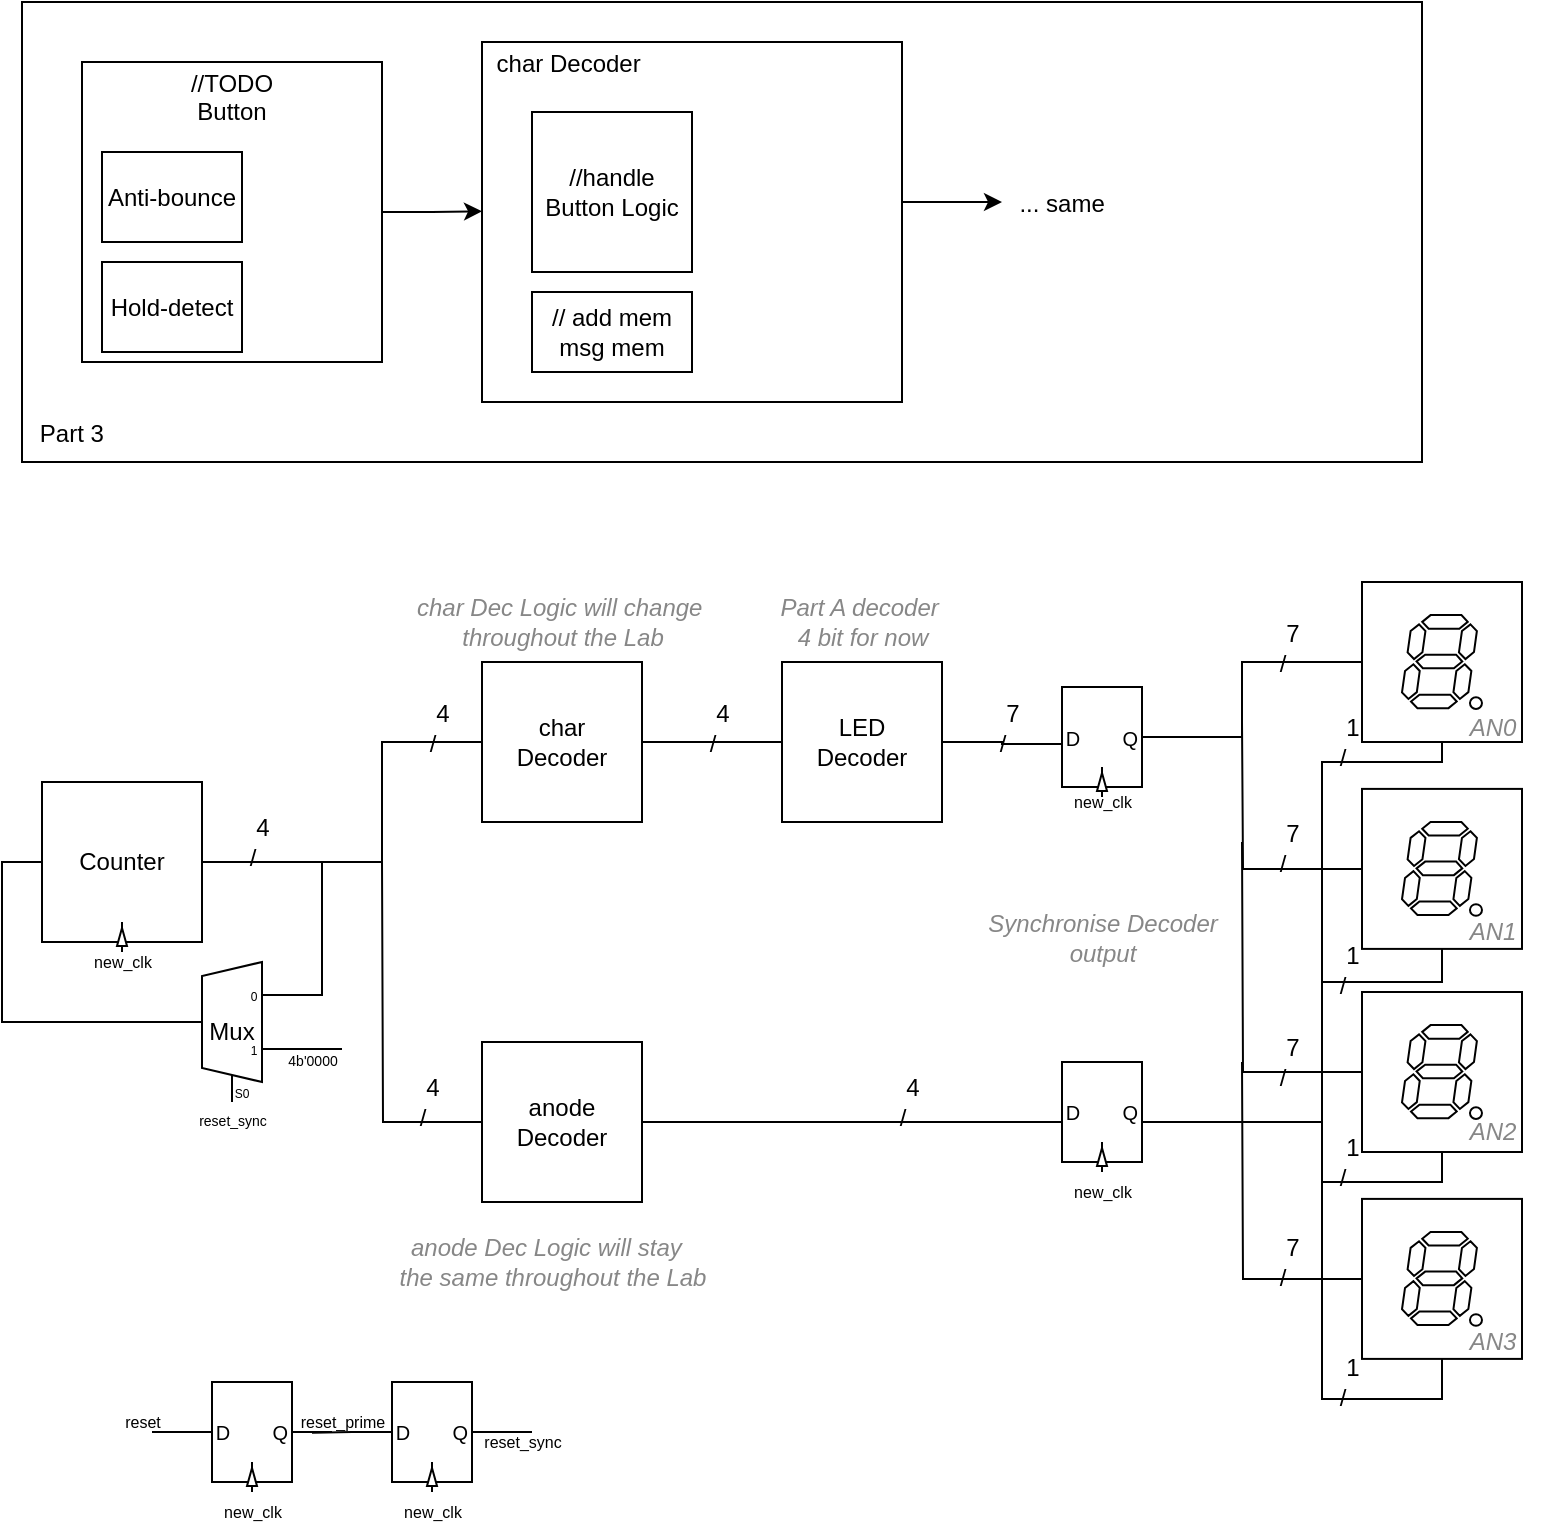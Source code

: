 <mxfile version="24.7.17">
  <diagram name="Σελίδα-1" id="qbzgmHOInSNb4eMY_Fp2">
    <mxGraphModel dx="2440" dy="868" grid="1" gridSize="10" guides="1" tooltips="1" connect="1" arrows="1" fold="1" page="1" pageScale="1" pageWidth="827" pageHeight="1169" math="0" shadow="0">
      <root>
        <mxCell id="0" />
        <mxCell id="1" parent="0" />
        <mxCell id="wYi5QQP4cXFv1H6Gll4Q-149" value="&lt;div&gt;&lt;br&gt;&lt;/div&gt;&lt;div&gt;&lt;br&gt;&lt;/div&gt;&lt;div&gt;&lt;br&gt;&lt;/div&gt;&lt;div&gt;&lt;br&gt;&lt;/div&gt;&lt;div&gt;&lt;br&gt;&lt;/div&gt;&lt;div&gt;&lt;br&gt;&lt;/div&gt;&lt;div&gt;&amp;nbsp; &amp;nbsp; &amp;nbsp; &amp;nbsp; &amp;nbsp; &amp;nbsp; &amp;nbsp; &amp;nbsp; &amp;nbsp; &amp;nbsp; &amp;nbsp; &amp;nbsp; &amp;nbsp; &amp;nbsp; &amp;nbsp; &amp;nbsp; &amp;nbsp; &amp;nbsp; &amp;nbsp; &amp;nbsp; &amp;nbsp; &amp;nbsp; &amp;nbsp; &amp;nbsp; &amp;nbsp; &amp;nbsp; &amp;nbsp; &amp;nbsp; &amp;nbsp; &amp;nbsp; &amp;nbsp; &amp;nbsp; &amp;nbsp; &amp;nbsp; &amp;nbsp; &amp;nbsp; &amp;nbsp; &amp;nbsp; &amp;nbsp; &amp;nbsp; &amp;nbsp; &amp;nbsp; &amp;nbsp; &amp;nbsp; &amp;nbsp; &amp;nbsp; &amp;nbsp; &amp;nbsp; &amp;nbsp; &amp;nbsp; &amp;nbsp; ... same&lt;/div&gt;&lt;div&gt;&lt;br&gt;&lt;/div&gt;&lt;div&gt;&lt;br&gt;&lt;/div&gt;&lt;div&gt;&lt;br&gt;&lt;/div&gt;&lt;div&gt;&lt;br&gt;&lt;/div&gt;&lt;div&gt;&lt;br&gt;&lt;/div&gt;&lt;div&gt;&lt;br&gt;&lt;/div&gt;&lt;div&gt;&lt;br&gt;&lt;/div&gt;&lt;div&gt;Part 3&amp;nbsp; &amp;nbsp; &amp;nbsp; &amp;nbsp; &amp;nbsp; &amp;nbsp; &amp;nbsp; &amp;nbsp; &amp;nbsp; &amp;nbsp; &amp;nbsp; &amp;nbsp; &amp;nbsp; &amp;nbsp; &amp;nbsp; &amp;nbsp; &amp;nbsp; &amp;nbsp; &amp;nbsp; &amp;nbsp; &amp;nbsp; &amp;nbsp; &amp;nbsp; &amp;nbsp; &amp;nbsp; &amp;nbsp; &amp;nbsp; &amp;nbsp; &amp;nbsp; &amp;nbsp; &amp;nbsp; &amp;nbsp; &amp;nbsp; &amp;nbsp; &amp;nbsp; &amp;nbsp; &amp;nbsp; &amp;nbsp; &amp;nbsp; &amp;nbsp; &amp;nbsp; &amp;nbsp; &amp;nbsp; &amp;nbsp; &amp;nbsp; &amp;nbsp; &amp;nbsp; &amp;nbsp; &amp;nbsp; &amp;nbsp; &amp;nbsp; &amp;nbsp; &amp;nbsp; &amp;nbsp; &amp;nbsp; &amp;nbsp; &amp;nbsp; &amp;nbsp; &amp;nbsp; &amp;nbsp; &amp;nbsp; &amp;nbsp; &amp;nbsp; &amp;nbsp; &amp;nbsp; &amp;nbsp; &amp;nbsp; &amp;nbsp; &amp;nbsp; &amp;nbsp; &amp;nbsp; &amp;nbsp; &amp;nbsp; &amp;nbsp; &amp;nbsp; &amp;nbsp; &amp;nbsp; &amp;nbsp; &amp;nbsp; &amp;nbsp; &amp;nbsp; &amp;nbsp; &amp;nbsp; &amp;nbsp; &amp;nbsp; &amp;nbsp; &amp;nbsp; &amp;nbsp; &amp;nbsp; &amp;nbsp; &amp;nbsp; &amp;nbsp; &amp;nbsp; &amp;nbsp; &amp;nbsp; &amp;nbsp; &amp;nbsp; &amp;nbsp;&lt;/div&gt;" style="rounded=0;whiteSpace=wrap;html=1;" vertex="1" parent="1">
          <mxGeometry x="30" y="40" width="700" height="230" as="geometry" />
        </mxCell>
        <mxCell id="wYi5QQP4cXFv1H6Gll4Q-78" style="edgeStyle=orthogonalEdgeStyle;rounded=0;orthogonalLoop=1;jettySize=auto;html=1;exitX=1;exitY=0.5;exitDx=0;exitDy=0;entryX=0;entryY=0.5;entryDx=0;entryDy=0;endArrow=none;endFill=0;" edge="1" parent="1" source="wYi5QQP4cXFv1H6Gll4Q-1" target="wYi5QQP4cXFv1H6Gll4Q-29">
          <mxGeometry relative="1" as="geometry">
            <Array as="points">
              <mxPoint x="210" y="470" />
              <mxPoint x="210" y="410" />
            </Array>
          </mxGeometry>
        </mxCell>
        <mxCell id="wYi5QQP4cXFv1H6Gll4Q-1" value="Counter" style="rounded=0;whiteSpace=wrap;html=1;" vertex="1" parent="1">
          <mxGeometry x="40" y="430" width="80" height="80" as="geometry" />
        </mxCell>
        <mxCell id="wYi5QQP4cXFv1H6Gll4Q-90" style="edgeStyle=orthogonalEdgeStyle;rounded=0;orthogonalLoop=1;jettySize=auto;html=1;exitX=1;exitY=0.579;exitDx=0;exitDy=3;exitPerimeter=0;endArrow=none;endFill=0;" edge="1" parent="1" source="wYi5QQP4cXFv1H6Gll4Q-5">
          <mxGeometry relative="1" as="geometry">
            <mxPoint x="190" y="563.714" as="targetPoint" />
          </mxGeometry>
        </mxCell>
        <mxCell id="wYi5QQP4cXFv1H6Gll4Q-91" style="edgeStyle=orthogonalEdgeStyle;rounded=0;orthogonalLoop=1;jettySize=auto;html=1;exitX=0;exitY=0.429;exitDx=0;exitDy=0;exitPerimeter=0;entryX=0;entryY=0.5;entryDx=0;entryDy=0;endArrow=none;endFill=0;" edge="1" parent="1" source="wYi5QQP4cXFv1H6Gll4Q-5" target="wYi5QQP4cXFv1H6Gll4Q-1">
          <mxGeometry relative="1" as="geometry" />
        </mxCell>
        <mxCell id="wYi5QQP4cXFv1H6Gll4Q-99" style="edgeStyle=orthogonalEdgeStyle;rounded=0;orthogonalLoop=1;jettySize=auto;html=1;exitX=1;exitY=0.193;exitDx=0;exitDy=3;exitPerimeter=0;endArrow=none;endFill=0;" edge="1" parent="1" source="wYi5QQP4cXFv1H6Gll4Q-5">
          <mxGeometry relative="1" as="geometry">
            <mxPoint x="170" y="470" as="targetPoint" />
            <Array as="points">
              <mxPoint x="180" y="537" />
              <mxPoint x="180" y="470" />
            </Array>
          </mxGeometry>
        </mxCell>
        <mxCell id="wYi5QQP4cXFv1H6Gll4Q-5" value="Mux" style="shadow=0;dashed=0;align=center;html=1;strokeWidth=1;shape=mxgraph.electrical.abstract.mux2;operation=demux;whiteSpace=wrap;" vertex="1" parent="1">
          <mxGeometry x="110" y="520" width="50" height="70" as="geometry" />
        </mxCell>
        <mxCell id="wYi5QQP4cXFv1H6Gll4Q-8" value="4b&#39;0000" style="text;html=1;align=center;verticalAlign=middle;resizable=0;points=[];autosize=1;strokeColor=none;fillColor=none;fontSize=7;" vertex="1" parent="1">
          <mxGeometry x="150" y="560" width="50" height="20" as="geometry" />
        </mxCell>
        <mxCell id="wYi5QQP4cXFv1H6Gll4Q-12" value="reset_sync" style="text;html=1;align=center;verticalAlign=middle;resizable=0;points=[];autosize=1;strokeColor=none;fillColor=none;fontSize=7;" vertex="1" parent="1">
          <mxGeometry x="105" y="590" width="60" height="20" as="geometry" />
        </mxCell>
        <mxCell id="wYi5QQP4cXFv1H6Gll4Q-26" value="new_clk" style="text;html=1;align=center;verticalAlign=middle;resizable=0;points=[];autosize=1;strokeColor=none;fillColor=none;fontSize=8;" vertex="1" parent="1">
          <mxGeometry x="55" y="510" width="50" height="20" as="geometry" />
        </mxCell>
        <mxCell id="wYi5QQP4cXFv1H6Gll4Q-79" style="edgeStyle=orthogonalEdgeStyle;rounded=0;orthogonalLoop=1;jettySize=auto;html=1;exitX=1;exitY=0.5;exitDx=0;exitDy=0;entryX=0;entryY=0.5;entryDx=0;entryDy=0;endArrow=none;endFill=0;" edge="1" parent="1" source="wYi5QQP4cXFv1H6Gll4Q-29" target="wYi5QQP4cXFv1H6Gll4Q-31">
          <mxGeometry relative="1" as="geometry" />
        </mxCell>
        <mxCell id="wYi5QQP4cXFv1H6Gll4Q-29" value="char&lt;br&gt;Decoder" style="rounded=0;whiteSpace=wrap;html=1;" vertex="1" parent="1">
          <mxGeometry x="260" y="370" width="80" height="80" as="geometry" />
        </mxCell>
        <mxCell id="wYi5QQP4cXFv1H6Gll4Q-92" style="edgeStyle=orthogonalEdgeStyle;rounded=0;orthogonalLoop=1;jettySize=auto;html=1;exitX=0;exitY=0.5;exitDx=0;exitDy=0;endArrow=none;endFill=0;" edge="1" parent="1" source="wYi5QQP4cXFv1H6Gll4Q-30">
          <mxGeometry relative="1" as="geometry">
            <mxPoint x="210" y="470" as="targetPoint" />
          </mxGeometry>
        </mxCell>
        <mxCell id="wYi5QQP4cXFv1H6Gll4Q-94" style="edgeStyle=orthogonalEdgeStyle;rounded=0;orthogonalLoop=1;jettySize=auto;html=1;exitX=1;exitY=0.5;exitDx=0;exitDy=0;endArrow=none;endFill=0;" edge="1" parent="1" source="wYi5QQP4cXFv1H6Gll4Q-30">
          <mxGeometry relative="1" as="geometry">
            <mxPoint x="680" y="600" as="targetPoint" />
          </mxGeometry>
        </mxCell>
        <mxCell id="wYi5QQP4cXFv1H6Gll4Q-30" value="anode&lt;br&gt;Decoder" style="rounded=0;whiteSpace=wrap;html=1;" vertex="1" parent="1">
          <mxGeometry x="260" y="560" width="80" height="80" as="geometry" />
        </mxCell>
        <mxCell id="wYi5QQP4cXFv1H6Gll4Q-31" value="LED&lt;br&gt;Decoder" style="rounded=0;whiteSpace=wrap;html=1;" vertex="1" parent="1">
          <mxGeometry x="410" y="370" width="80" height="80" as="geometry" />
        </mxCell>
        <mxCell id="wYi5QQP4cXFv1H6Gll4Q-63" value="" style="group" vertex="1" connectable="0" parent="1">
          <mxGeometry x="700" y="330" width="90" height="395" as="geometry" />
        </mxCell>
        <mxCell id="wYi5QQP4cXFv1H6Gll4Q-96" style="edgeStyle=orthogonalEdgeStyle;rounded=0;orthogonalLoop=1;jettySize=auto;html=1;exitX=0.5;exitY=1;exitDx=0;exitDy=0;endArrow=none;endFill=0;" edge="1" parent="wYi5QQP4cXFv1H6Gll4Q-63" source="wYi5QQP4cXFv1H6Gll4Q-42">
          <mxGeometry relative="1" as="geometry">
            <mxPoint x="-20" y="270" as="targetPoint" />
            <Array as="points">
              <mxPoint x="40" y="90" />
              <mxPoint x="-20" y="90" />
            </Array>
          </mxGeometry>
        </mxCell>
        <mxCell id="wYi5QQP4cXFv1H6Gll4Q-42" value="" style="whiteSpace=wrap;html=1;aspect=fixed;" vertex="1" parent="wYi5QQP4cXFv1H6Gll4Q-63">
          <mxGeometry width="80" height="80" as="geometry" />
        </mxCell>
        <mxCell id="wYi5QQP4cXFv1H6Gll4Q-38" value="" style="verticalLabelPosition=bottom;shadow=0;dashed=0;align=center;html=1;verticalAlign=top;shape=mxgraph.electrical.opto_electronics.7_segment_display_with_dp;pointerEvents=1;" vertex="1" parent="wYi5QQP4cXFv1H6Gll4Q-63">
          <mxGeometry x="20" y="16.55" width="40" height="46.9" as="geometry" />
        </mxCell>
        <mxCell id="wYi5QQP4cXFv1H6Gll4Q-86" style="edgeStyle=orthogonalEdgeStyle;rounded=0;orthogonalLoop=1;jettySize=auto;html=1;exitX=0;exitY=0.5;exitDx=0;exitDy=0;endArrow=none;endFill=0;" edge="1" parent="wYi5QQP4cXFv1H6Gll4Q-63" source="wYi5QQP4cXFv1H6Gll4Q-45">
          <mxGeometry relative="1" as="geometry">
            <mxPoint x="-60" y="70" as="targetPoint" />
          </mxGeometry>
        </mxCell>
        <mxCell id="wYi5QQP4cXFv1H6Gll4Q-97" style="edgeStyle=orthogonalEdgeStyle;rounded=0;orthogonalLoop=1;jettySize=auto;html=1;exitX=0.5;exitY=1;exitDx=0;exitDy=0;endArrow=none;endFill=0;" edge="1" parent="wYi5QQP4cXFv1H6Gll4Q-63" source="wYi5QQP4cXFv1H6Gll4Q-45">
          <mxGeometry relative="1" as="geometry">
            <mxPoint x="-20" y="200" as="targetPoint" />
            <Array as="points">
              <mxPoint x="40" y="200" />
            </Array>
          </mxGeometry>
        </mxCell>
        <mxCell id="wYi5QQP4cXFv1H6Gll4Q-45" value="" style="whiteSpace=wrap;html=1;aspect=fixed;" vertex="1" parent="wYi5QQP4cXFv1H6Gll4Q-63">
          <mxGeometry y="103.45" width="80" height="80" as="geometry" />
        </mxCell>
        <mxCell id="wYi5QQP4cXFv1H6Gll4Q-46" value="" style="verticalLabelPosition=bottom;shadow=0;dashed=0;align=center;html=1;verticalAlign=top;shape=mxgraph.electrical.opto_electronics.7_segment_display_with_dp;pointerEvents=1;" vertex="1" parent="wYi5QQP4cXFv1H6Gll4Q-63">
          <mxGeometry x="20" y="120" width="40" height="46.9" as="geometry" />
        </mxCell>
        <mxCell id="wYi5QQP4cXFv1H6Gll4Q-87" style="edgeStyle=orthogonalEdgeStyle;rounded=0;orthogonalLoop=1;jettySize=auto;html=1;exitX=0;exitY=0.5;exitDx=0;exitDy=0;endArrow=none;endFill=0;" edge="1" parent="wYi5QQP4cXFv1H6Gll4Q-63" source="wYi5QQP4cXFv1H6Gll4Q-47">
          <mxGeometry relative="1" as="geometry">
            <mxPoint x="-60" y="130" as="targetPoint" />
          </mxGeometry>
        </mxCell>
        <mxCell id="wYi5QQP4cXFv1H6Gll4Q-95" style="edgeStyle=orthogonalEdgeStyle;rounded=0;orthogonalLoop=1;jettySize=auto;html=1;exitX=0.5;exitY=1;exitDx=0;exitDy=0;endArrow=none;endFill=0;" edge="1" parent="wYi5QQP4cXFv1H6Gll4Q-63" source="wYi5QQP4cXFv1H6Gll4Q-47">
          <mxGeometry relative="1" as="geometry">
            <mxPoint x="-30" y="270" as="targetPoint" />
            <Array as="points">
              <mxPoint x="40" y="300" />
              <mxPoint x="-20" y="300" />
              <mxPoint x="-20" y="270" />
            </Array>
          </mxGeometry>
        </mxCell>
        <mxCell id="wYi5QQP4cXFv1H6Gll4Q-47" value="" style="whiteSpace=wrap;html=1;aspect=fixed;" vertex="1" parent="wYi5QQP4cXFv1H6Gll4Q-63">
          <mxGeometry y="205" width="80" height="80" as="geometry" />
        </mxCell>
        <mxCell id="wYi5QQP4cXFv1H6Gll4Q-48" value="" style="verticalLabelPosition=bottom;shadow=0;dashed=0;align=center;html=1;verticalAlign=top;shape=mxgraph.electrical.opto_electronics.7_segment_display_with_dp;pointerEvents=1;" vertex="1" parent="wYi5QQP4cXFv1H6Gll4Q-63">
          <mxGeometry x="20" y="221.55" width="40" height="46.9" as="geometry" />
        </mxCell>
        <mxCell id="wYi5QQP4cXFv1H6Gll4Q-88" style="edgeStyle=orthogonalEdgeStyle;rounded=0;orthogonalLoop=1;jettySize=auto;html=1;exitX=0;exitY=0.5;exitDx=0;exitDy=0;endArrow=none;endFill=0;" edge="1" parent="wYi5QQP4cXFv1H6Gll4Q-63" source="wYi5QQP4cXFv1H6Gll4Q-49">
          <mxGeometry relative="1" as="geometry">
            <mxPoint x="-60" y="240" as="targetPoint" />
          </mxGeometry>
        </mxCell>
        <mxCell id="wYi5QQP4cXFv1H6Gll4Q-98" style="edgeStyle=orthogonalEdgeStyle;rounded=0;orthogonalLoop=1;jettySize=auto;html=1;exitX=0.5;exitY=1;exitDx=0;exitDy=0;endArrow=none;endFill=0;" edge="1" parent="wYi5QQP4cXFv1H6Gll4Q-63" source="wYi5QQP4cXFv1H6Gll4Q-49">
          <mxGeometry relative="1" as="geometry">
            <mxPoint x="-20" y="300" as="targetPoint" />
          </mxGeometry>
        </mxCell>
        <mxCell id="wYi5QQP4cXFv1H6Gll4Q-49" value="" style="whiteSpace=wrap;html=1;aspect=fixed;" vertex="1" parent="wYi5QQP4cXFv1H6Gll4Q-63">
          <mxGeometry y="308.45" width="80" height="80" as="geometry" />
        </mxCell>
        <mxCell id="wYi5QQP4cXFv1H6Gll4Q-50" value="" style="verticalLabelPosition=bottom;shadow=0;dashed=0;align=center;html=1;verticalAlign=top;shape=mxgraph.electrical.opto_electronics.7_segment_display_with_dp;pointerEvents=1;" vertex="1" parent="wYi5QQP4cXFv1H6Gll4Q-63">
          <mxGeometry x="20" y="325" width="40" height="46.9" as="geometry" />
        </mxCell>
        <mxCell id="wYi5QQP4cXFv1H6Gll4Q-138" value="&lt;font color=&quot;#878787&quot;&gt;&lt;i&gt;AN1&lt;/i&gt;&lt;/font&gt;" style="text;html=1;align=center;verticalAlign=middle;resizable=0;points=[];autosize=1;strokeColor=none;fillColor=none;" vertex="1" parent="wYi5QQP4cXFv1H6Gll4Q-63">
          <mxGeometry x="40" y="160" width="50" height="30" as="geometry" />
        </mxCell>
        <mxCell id="wYi5QQP4cXFv1H6Gll4Q-139" value="&lt;font color=&quot;#878787&quot;&gt;&lt;i&gt;AN2&lt;/i&gt;&lt;/font&gt;" style="text;html=1;align=center;verticalAlign=middle;resizable=0;points=[];autosize=1;strokeColor=none;fillColor=none;" vertex="1" parent="wYi5QQP4cXFv1H6Gll4Q-63">
          <mxGeometry x="40" y="260" width="50" height="30" as="geometry" />
        </mxCell>
        <mxCell id="wYi5QQP4cXFv1H6Gll4Q-140" value="&lt;font color=&quot;#878787&quot;&gt;&lt;i&gt;AN3&lt;/i&gt;&lt;/font&gt;" style="text;html=1;align=center;verticalAlign=middle;resizable=0;points=[];autosize=1;strokeColor=none;fillColor=none;" vertex="1" parent="wYi5QQP4cXFv1H6Gll4Q-63">
          <mxGeometry x="40" y="365" width="50" height="30" as="geometry" />
        </mxCell>
        <mxCell id="wYi5QQP4cXFv1H6Gll4Q-85" style="edgeStyle=orthogonalEdgeStyle;rounded=0;orthogonalLoop=1;jettySize=auto;html=1;exitX=0;exitY=0.5;exitDx=0;exitDy=0;entryX=1;entryY=0.5;entryDx=0;entryDy=0;endArrow=none;endFill=0;" edge="1" parent="1" source="wYi5QQP4cXFv1H6Gll4Q-42" target="wYi5QQP4cXFv1H6Gll4Q-60">
          <mxGeometry relative="1" as="geometry">
            <Array as="points">
              <mxPoint x="640" y="370" />
              <mxPoint x="640" y="407" />
            </Array>
          </mxGeometry>
        </mxCell>
        <mxCell id="wYi5QQP4cXFv1H6Gll4Q-102" value="" style="verticalLabelPosition=bottom;shadow=0;dashed=0;align=center;html=1;verticalAlign=top;shape=mxgraph.electrical.logic_gates.buffer2;direction=north;movable=1;resizable=1;rotatable=1;deletable=1;editable=1;locked=0;connectable=1;" vertex="1" parent="1">
          <mxGeometry x="77.5" y="500" width="5" height="15" as="geometry" />
        </mxCell>
        <mxCell id="wYi5QQP4cXFv1H6Gll4Q-107" value="" style="group" vertex="1" connectable="0" parent="1">
          <mxGeometry x="550" y="382.5" width="40" height="55" as="geometry" />
        </mxCell>
        <mxCell id="wYi5QQP4cXFv1H6Gll4Q-60" value="&lt;font style=&quot;font-size: 10px;&quot;&gt;D&lt;/font&gt;&lt;font style=&quot;&quot;&gt;&lt;span style=&quot;font-size: 11px;&quot;&gt;&amp;nbsp; &amp;nbsp; &amp;nbsp; &lt;/span&gt;&lt;font style=&quot;font-size: 10px;&quot;&gt;&amp;nbsp;Q&lt;/font&gt;&lt;/font&gt;" style="rounded=0;whiteSpace=wrap;html=1;movable=1;resizable=1;rotatable=1;deletable=1;editable=1;locked=0;connectable=1;" vertex="1" parent="wYi5QQP4cXFv1H6Gll4Q-107">
          <mxGeometry width="40" height="50" as="geometry" />
        </mxCell>
        <mxCell id="wYi5QQP4cXFv1H6Gll4Q-61" value="" style="verticalLabelPosition=bottom;shadow=0;dashed=0;align=center;html=1;verticalAlign=top;shape=mxgraph.electrical.logic_gates.buffer2;direction=north;movable=1;resizable=1;rotatable=1;deletable=1;editable=1;locked=0;connectable=1;" vertex="1" parent="wYi5QQP4cXFv1H6Gll4Q-107">
          <mxGeometry x="17.5" y="40" width="5" height="15" as="geometry" />
        </mxCell>
        <mxCell id="wYi5QQP4cXFv1H6Gll4Q-111" style="edgeStyle=orthogonalEdgeStyle;rounded=0;orthogonalLoop=1;jettySize=auto;html=1;exitX=1;exitY=0.5;exitDx=0;exitDy=0;entryX=0.009;entryY=0.569;entryDx=0;entryDy=0;entryPerimeter=0;endArrow=none;endFill=0;" edge="1" parent="1" source="wYi5QQP4cXFv1H6Gll4Q-31" target="wYi5QQP4cXFv1H6Gll4Q-60">
          <mxGeometry relative="1" as="geometry" />
        </mxCell>
        <mxCell id="wYi5QQP4cXFv1H6Gll4Q-112" value="new_clk" style="text;html=1;align=center;verticalAlign=middle;resizable=0;points=[];autosize=1;strokeColor=none;fillColor=none;fontSize=8;" vertex="1" parent="1">
          <mxGeometry x="545" y="430" width="50" height="20" as="geometry" />
        </mxCell>
        <mxCell id="wYi5QQP4cXFv1H6Gll4Q-113" value="&lt;i&gt;&lt;font color=&quot;#878787&quot;&gt;char Dec Logic will change&amp;nbsp;&lt;/font&gt;&lt;/i&gt;&lt;div&gt;&lt;i&gt;&lt;font color=&quot;#878787&quot;&gt;throughout the Lab&lt;/font&gt;&lt;/i&gt;&lt;/div&gt;" style="text;html=1;align=center;verticalAlign=middle;resizable=0;points=[];autosize=1;strokeColor=none;fillColor=none;" vertex="1" parent="1">
          <mxGeometry x="215" y="330" width="170" height="40" as="geometry" />
        </mxCell>
        <mxCell id="wYi5QQP4cXFv1H6Gll4Q-114" value="&lt;font color=&quot;#878787&quot;&gt;&lt;i&gt;Part A decoder&amp;nbsp;&lt;/i&gt;&lt;/font&gt;&lt;div&gt;&lt;font color=&quot;#878787&quot;&gt;&lt;i&gt;4 bit for now&lt;/i&gt;&lt;/font&gt;&lt;/div&gt;" style="text;html=1;align=center;verticalAlign=middle;resizable=0;points=[];autosize=1;strokeColor=none;fillColor=none;" vertex="1" parent="1">
          <mxGeometry x="395" y="330" width="110" height="40" as="geometry" />
        </mxCell>
        <mxCell id="wYi5QQP4cXFv1H6Gll4Q-115" value="&lt;div&gt;&amp;nbsp; &amp;nbsp;4&lt;/div&gt;/" style="text;html=1;align=center;verticalAlign=middle;resizable=0;points=[];autosize=1;strokeColor=none;fillColor=none;" vertex="1" parent="1">
          <mxGeometry x="215" y="382.5" width="40" height="40" as="geometry" />
        </mxCell>
        <mxCell id="wYi5QQP4cXFv1H6Gll4Q-121" value="&lt;div&gt;&amp;nbsp; &amp;nbsp;4&lt;/div&gt;/" style="text;html=1;align=center;verticalAlign=middle;resizable=0;points=[];autosize=1;strokeColor=none;fillColor=none;" vertex="1" parent="1">
          <mxGeometry x="355" y="382.5" width="40" height="40" as="geometry" />
        </mxCell>
        <mxCell id="wYi5QQP4cXFv1H6Gll4Q-122" value="&lt;div&gt;&amp;nbsp; &amp;nbsp;7&lt;/div&gt;/" style="text;html=1;align=center;verticalAlign=middle;resizable=0;points=[];autosize=1;strokeColor=none;fillColor=none;" vertex="1" parent="1">
          <mxGeometry x="500" y="382.5" width="40" height="40" as="geometry" />
        </mxCell>
        <mxCell id="wYi5QQP4cXFv1H6Gll4Q-123" value="&lt;div&gt;&amp;nbsp; &amp;nbsp;4&lt;/div&gt;/" style="text;html=1;align=center;verticalAlign=middle;resizable=0;points=[];autosize=1;strokeColor=none;fillColor=none;" vertex="1" parent="1">
          <mxGeometry x="450" y="570" width="40" height="40" as="geometry" />
        </mxCell>
        <mxCell id="wYi5QQP4cXFv1H6Gll4Q-126" value="&lt;div&gt;&amp;nbsp; &amp;nbsp;4&lt;/div&gt;/" style="text;html=1;align=center;verticalAlign=middle;resizable=0;points=[];autosize=1;strokeColor=none;fillColor=none;" vertex="1" parent="1">
          <mxGeometry x="210" y="570" width="40" height="40" as="geometry" />
        </mxCell>
        <mxCell id="wYi5QQP4cXFv1H6Gll4Q-127" value="&lt;div&gt;&amp;nbsp; &amp;nbsp;4&lt;/div&gt;/" style="text;html=1;align=center;verticalAlign=middle;resizable=0;points=[];autosize=1;strokeColor=none;fillColor=none;" vertex="1" parent="1">
          <mxGeometry x="125" y="440" width="40" height="40" as="geometry" />
        </mxCell>
        <mxCell id="wYi5QQP4cXFv1H6Gll4Q-128" value="&lt;div&gt;&amp;nbsp; &amp;nbsp;7&lt;/div&gt;/" style="text;html=1;align=center;verticalAlign=middle;resizable=0;points=[];autosize=1;strokeColor=none;fillColor=none;" vertex="1" parent="1">
          <mxGeometry x="640" y="442.5" width="40" height="40" as="geometry" />
        </mxCell>
        <mxCell id="wYi5QQP4cXFv1H6Gll4Q-129" value="&lt;div&gt;&amp;nbsp; &amp;nbsp;7&lt;/div&gt;/" style="text;html=1;align=center;verticalAlign=middle;resizable=0;points=[];autosize=1;strokeColor=none;fillColor=none;" vertex="1" parent="1">
          <mxGeometry x="640" y="342.5" width="40" height="40" as="geometry" />
        </mxCell>
        <mxCell id="wYi5QQP4cXFv1H6Gll4Q-131" value="&lt;div&gt;&amp;nbsp; &amp;nbsp;7&lt;/div&gt;/" style="text;html=1;align=center;verticalAlign=middle;resizable=0;points=[];autosize=1;strokeColor=none;fillColor=none;" vertex="1" parent="1">
          <mxGeometry x="640" y="550" width="40" height="40" as="geometry" />
        </mxCell>
        <mxCell id="wYi5QQP4cXFv1H6Gll4Q-132" value="&lt;div&gt;&amp;nbsp; &amp;nbsp;7&lt;/div&gt;/" style="text;html=1;align=center;verticalAlign=middle;resizable=0;points=[];autosize=1;strokeColor=none;fillColor=none;" vertex="1" parent="1">
          <mxGeometry x="640" y="650" width="40" height="40" as="geometry" />
        </mxCell>
        <mxCell id="wYi5QQP4cXFv1H6Gll4Q-133" value="&lt;div&gt;&amp;nbsp; &amp;nbsp;1&lt;/div&gt;/" style="text;html=1;align=center;verticalAlign=middle;resizable=0;points=[];autosize=1;strokeColor=none;fillColor=none;" vertex="1" parent="1">
          <mxGeometry x="670" y="390" width="40" height="40" as="geometry" />
        </mxCell>
        <mxCell id="wYi5QQP4cXFv1H6Gll4Q-134" value="&lt;div&gt;&amp;nbsp; &amp;nbsp;1&lt;/div&gt;/" style="text;html=1;align=center;verticalAlign=middle;resizable=0;points=[];autosize=1;strokeColor=none;fillColor=none;" vertex="1" parent="1">
          <mxGeometry x="670" y="504.23" width="40" height="40" as="geometry" />
        </mxCell>
        <mxCell id="wYi5QQP4cXFv1H6Gll4Q-135" value="&lt;div&gt;&amp;nbsp; &amp;nbsp;1&lt;/div&gt;/" style="text;html=1;align=center;verticalAlign=middle;resizable=0;points=[];autosize=1;strokeColor=none;fillColor=none;" vertex="1" parent="1">
          <mxGeometry x="670" y="600" width="40" height="40" as="geometry" />
        </mxCell>
        <mxCell id="wYi5QQP4cXFv1H6Gll4Q-136" value="&lt;div&gt;&amp;nbsp; &amp;nbsp;1&lt;/div&gt;/" style="text;html=1;align=center;verticalAlign=middle;resizable=0;points=[];autosize=1;strokeColor=none;fillColor=none;" vertex="1" parent="1">
          <mxGeometry x="670" y="710" width="40" height="40" as="geometry" />
        </mxCell>
        <mxCell id="wYi5QQP4cXFv1H6Gll4Q-137" value="&lt;font color=&quot;#878787&quot;&gt;&lt;i&gt;AN0&lt;/i&gt;&lt;/font&gt;" style="text;html=1;align=center;verticalAlign=middle;resizable=0;points=[];autosize=1;strokeColor=none;fillColor=none;" vertex="1" parent="1">
          <mxGeometry x="740" y="387.5" width="50" height="30" as="geometry" />
        </mxCell>
        <mxCell id="wYi5QQP4cXFv1H6Gll4Q-141" value="&lt;i&gt;&lt;font color=&quot;#878787&quot;&gt;anode Dec Logic will stay&amp;nbsp;&amp;nbsp;&lt;/font&gt;&lt;/i&gt;&lt;div&gt;&lt;i&gt;&lt;font color=&quot;#878787&quot;&gt;the same throughout the Lab&lt;/font&gt;&lt;/i&gt;&lt;/div&gt;" style="text;html=1;align=center;verticalAlign=middle;resizable=0;points=[];autosize=1;strokeColor=none;fillColor=none;" vertex="1" parent="1">
          <mxGeometry x="205" y="650" width="180" height="40" as="geometry" />
        </mxCell>
        <mxCell id="wYi5QQP4cXFv1H6Gll4Q-142" value="&lt;font color=&quot;#878787&quot;&gt;&lt;i&gt;Synchronise Decoder&lt;br&gt;output&lt;/i&gt;&lt;/font&gt;" style="text;html=1;align=center;verticalAlign=middle;resizable=0;points=[];autosize=1;strokeColor=none;fillColor=none;" vertex="1" parent="1">
          <mxGeometry x="500" y="487.5" width="140" height="40" as="geometry" />
        </mxCell>
        <mxCell id="wYi5QQP4cXFv1H6Gll4Q-143" value="" style="group" vertex="1" connectable="0" parent="1">
          <mxGeometry x="550" y="570" width="40" height="55" as="geometry" />
        </mxCell>
        <mxCell id="wYi5QQP4cXFv1H6Gll4Q-144" value="&lt;font style=&quot;font-size: 10px;&quot;&gt;D&lt;/font&gt;&lt;font style=&quot;&quot;&gt;&lt;span style=&quot;font-size: 11px;&quot;&gt;&amp;nbsp; &amp;nbsp; &amp;nbsp; &lt;/span&gt;&lt;font style=&quot;font-size: 10px;&quot;&gt;&amp;nbsp;Q&lt;/font&gt;&lt;/font&gt;" style="rounded=0;whiteSpace=wrap;html=1;movable=1;resizable=1;rotatable=1;deletable=1;editable=1;locked=0;connectable=1;" vertex="1" parent="wYi5QQP4cXFv1H6Gll4Q-143">
          <mxGeometry width="40" height="50" as="geometry" />
        </mxCell>
        <mxCell id="wYi5QQP4cXFv1H6Gll4Q-145" value="" style="verticalLabelPosition=bottom;shadow=0;dashed=0;align=center;html=1;verticalAlign=top;shape=mxgraph.electrical.logic_gates.buffer2;direction=north;movable=1;resizable=1;rotatable=1;deletable=1;editable=1;locked=0;connectable=1;" vertex="1" parent="wYi5QQP4cXFv1H6Gll4Q-143">
          <mxGeometry x="17.5" y="40" width="5" height="15" as="geometry" />
        </mxCell>
        <mxCell id="wYi5QQP4cXFv1H6Gll4Q-146" value="new_clk" style="text;html=1;align=center;verticalAlign=middle;resizable=0;points=[];autosize=1;strokeColor=none;fillColor=none;fontSize=8;" vertex="1" parent="1">
          <mxGeometry x="545" y="625" width="50" height="20" as="geometry" />
        </mxCell>
        <mxCell id="wYi5QQP4cXFv1H6Gll4Q-147" value="//TODO&lt;br&gt;Button&lt;div&gt;&lt;br&gt;&lt;/div&gt;&lt;div&gt;&lt;br&gt;&lt;/div&gt;&lt;div&gt;&lt;br&gt;&lt;/div&gt;&lt;div&gt;&lt;br&gt;&lt;/div&gt;&lt;div&gt;&lt;br&gt;&lt;/div&gt;&lt;div&gt;&lt;br&gt;&lt;/div&gt;&lt;div&gt;&lt;br&gt;&lt;/div&gt;&lt;div&gt;&lt;br&gt;&lt;/div&gt;" style="whiteSpace=wrap;html=1;aspect=fixed;" vertex="1" parent="1">
          <mxGeometry x="60" y="70" width="150" height="150" as="geometry" />
        </mxCell>
        <mxCell id="wYi5QQP4cXFv1H6Gll4Q-153" value="" style="group" vertex="1" connectable="0" parent="1">
          <mxGeometry x="260" y="60" width="210" height="180" as="geometry" />
        </mxCell>
        <mxCell id="wYi5QQP4cXFv1H6Gll4Q-150" value="char Decoder&amp;nbsp; &amp;nbsp; &amp;nbsp; &amp;nbsp; &amp;nbsp; &amp;nbsp; &amp;nbsp; &amp;nbsp; &amp;nbsp; &amp;nbsp; &amp;nbsp; &amp;nbsp; &amp;nbsp; &amp;nbsp; &amp;nbsp; &amp;nbsp; &amp;nbsp; &amp;nbsp; &amp;nbsp;&lt;div&gt;&lt;br&gt;&lt;/div&gt;&lt;div&gt;&lt;div&gt;&lt;br&gt;&lt;/div&gt;&lt;div&gt;&lt;br&gt;&lt;/div&gt;&lt;div&gt;&lt;br&gt;&lt;/div&gt;&lt;div&gt;&lt;br&gt;&lt;/div&gt;&lt;div&gt;&lt;br&gt;&lt;/div&gt;&lt;div&gt;&lt;br&gt;&lt;/div&gt;&lt;div&gt;&lt;br&gt;&lt;/div&gt;&lt;div&gt;&lt;br&gt;&lt;/div&gt;&lt;div&gt;&lt;br&gt;&lt;/div&gt;&lt;div&gt;&lt;br&gt;&lt;/div&gt;&lt;/div&gt;" style="rounded=0;whiteSpace=wrap;html=1;" vertex="1" parent="wYi5QQP4cXFv1H6Gll4Q-153">
          <mxGeometry width="210" height="180" as="geometry" />
        </mxCell>
        <mxCell id="wYi5QQP4cXFv1H6Gll4Q-151" value="// add mem&lt;br&gt;msg mem" style="rounded=0;whiteSpace=wrap;html=1;" vertex="1" parent="wYi5QQP4cXFv1H6Gll4Q-153">
          <mxGeometry x="25" y="125" width="80" height="40" as="geometry" />
        </mxCell>
        <mxCell id="wYi5QQP4cXFv1H6Gll4Q-152" value="//handle&lt;br&gt;Button Logic" style="whiteSpace=wrap;html=1;aspect=fixed;" vertex="1" parent="wYi5QQP4cXFv1H6Gll4Q-153">
          <mxGeometry x="25" y="35" width="80" height="80" as="geometry" />
        </mxCell>
        <mxCell id="wYi5QQP4cXFv1H6Gll4Q-154" value="Anti-bounce" style="rounded=0;whiteSpace=wrap;html=1;" vertex="1" parent="1">
          <mxGeometry x="70" y="115" width="70" height="45" as="geometry" />
        </mxCell>
        <mxCell id="wYi5QQP4cXFv1H6Gll4Q-155" value="Hold-detect" style="rounded=0;whiteSpace=wrap;html=1;" vertex="1" parent="1">
          <mxGeometry x="70" y="170" width="70" height="45" as="geometry" />
        </mxCell>
        <mxCell id="wYi5QQP4cXFv1H6Gll4Q-156" style="edgeStyle=orthogonalEdgeStyle;rounded=0;orthogonalLoop=1;jettySize=auto;html=1;exitX=1;exitY=0.5;exitDx=0;exitDy=0;entryX=0;entryY=0.47;entryDx=0;entryDy=0;entryPerimeter=0;" edge="1" parent="1" source="wYi5QQP4cXFv1H6Gll4Q-147" target="wYi5QQP4cXFv1H6Gll4Q-150">
          <mxGeometry relative="1" as="geometry" />
        </mxCell>
        <mxCell id="wYi5QQP4cXFv1H6Gll4Q-158" style="edgeStyle=orthogonalEdgeStyle;rounded=0;orthogonalLoop=1;jettySize=auto;html=1;exitX=1;exitY=0.5;exitDx=0;exitDy=0;entryX=0;entryY=0.47;entryDx=0;entryDy=0;entryPerimeter=0;" edge="1" parent="1">
          <mxGeometry relative="1" as="geometry">
            <mxPoint x="470" y="140" as="sourcePoint" />
            <mxPoint x="520" y="140" as="targetPoint" />
          </mxGeometry>
        </mxCell>
        <mxCell id="wYi5QQP4cXFv1H6Gll4Q-159" value="" style="group" vertex="1" connectable="0" parent="1">
          <mxGeometry x="125" y="730" width="40" height="55" as="geometry" />
        </mxCell>
        <mxCell id="wYi5QQP4cXFv1H6Gll4Q-162" style="edgeStyle=orthogonalEdgeStyle;rounded=0;orthogonalLoop=1;jettySize=auto;html=1;exitX=0;exitY=0.5;exitDx=0;exitDy=0;endArrow=none;endFill=0;" edge="1" parent="wYi5QQP4cXFv1H6Gll4Q-159" source="wYi5QQP4cXFv1H6Gll4Q-160">
          <mxGeometry relative="1" as="geometry">
            <mxPoint x="-30" y="25.333" as="targetPoint" />
          </mxGeometry>
        </mxCell>
        <mxCell id="wYi5QQP4cXFv1H6Gll4Q-163" style="edgeStyle=orthogonalEdgeStyle;rounded=0;orthogonalLoop=1;jettySize=auto;html=1;exitX=1;exitY=0.5;exitDx=0;exitDy=0;endArrow=none;endFill=0;" edge="1" parent="wYi5QQP4cXFv1H6Gll4Q-159" source="wYi5QQP4cXFv1H6Gll4Q-160">
          <mxGeometry relative="1" as="geometry">
            <mxPoint x="60" y="25.333" as="targetPoint" />
          </mxGeometry>
        </mxCell>
        <mxCell id="wYi5QQP4cXFv1H6Gll4Q-160" value="&lt;font style=&quot;font-size: 10px;&quot;&gt;D&lt;/font&gt;&lt;font style=&quot;&quot;&gt;&lt;span style=&quot;font-size: 11px;&quot;&gt;&amp;nbsp; &amp;nbsp; &amp;nbsp; &lt;/span&gt;&lt;font style=&quot;font-size: 10px;&quot;&gt;&amp;nbsp;Q&lt;/font&gt;&lt;/font&gt;" style="rounded=0;whiteSpace=wrap;html=1;movable=1;resizable=1;rotatable=1;deletable=1;editable=1;locked=0;connectable=1;" vertex="1" parent="wYi5QQP4cXFv1H6Gll4Q-159">
          <mxGeometry width="40" height="50" as="geometry" />
        </mxCell>
        <mxCell id="wYi5QQP4cXFv1H6Gll4Q-161" value="" style="verticalLabelPosition=bottom;shadow=0;dashed=0;align=center;html=1;verticalAlign=top;shape=mxgraph.electrical.logic_gates.buffer2;direction=north;movable=1;resizable=1;rotatable=1;deletable=1;editable=1;locked=0;connectable=1;" vertex="1" parent="wYi5QQP4cXFv1H6Gll4Q-159">
          <mxGeometry x="17.5" y="40" width="5" height="15" as="geometry" />
        </mxCell>
        <mxCell id="wYi5QQP4cXFv1H6Gll4Q-164" value="" style="group" vertex="1" connectable="0" parent="1">
          <mxGeometry x="205" y="730" width="40" height="55" as="geometry" />
        </mxCell>
        <mxCell id="wYi5QQP4cXFv1H6Gll4Q-165" style="edgeStyle=orthogonalEdgeStyle;rounded=0;orthogonalLoop=1;jettySize=auto;html=1;exitX=0;exitY=0.5;exitDx=0;exitDy=0;endArrow=none;endFill=0;" edge="1" parent="wYi5QQP4cXFv1H6Gll4Q-164" source="wYi5QQP4cXFv1H6Gll4Q-167">
          <mxGeometry relative="1" as="geometry">
            <mxPoint x="-30" y="25.333" as="targetPoint" />
          </mxGeometry>
        </mxCell>
        <mxCell id="wYi5QQP4cXFv1H6Gll4Q-166" style="edgeStyle=orthogonalEdgeStyle;rounded=0;orthogonalLoop=1;jettySize=auto;html=1;exitX=1;exitY=0.5;exitDx=0;exitDy=0;endArrow=none;endFill=0;" edge="1" parent="wYi5QQP4cXFv1H6Gll4Q-164" source="wYi5QQP4cXFv1H6Gll4Q-167">
          <mxGeometry relative="1" as="geometry">
            <mxPoint x="80" y="25" as="targetPoint" />
          </mxGeometry>
        </mxCell>
        <mxCell id="wYi5QQP4cXFv1H6Gll4Q-177" value="" style="group" vertex="1" connectable="0" parent="wYi5QQP4cXFv1H6Gll4Q-164">
          <mxGeometry width="40" height="55" as="geometry" />
        </mxCell>
        <mxCell id="wYi5QQP4cXFv1H6Gll4Q-167" value="&lt;font style=&quot;font-size: 10px;&quot;&gt;D&lt;/font&gt;&lt;font style=&quot;&quot;&gt;&lt;span style=&quot;font-size: 11px;&quot;&gt;&amp;nbsp; &amp;nbsp; &amp;nbsp; &lt;/span&gt;&lt;font style=&quot;font-size: 10px;&quot;&gt;&amp;nbsp;Q&lt;/font&gt;&lt;/font&gt;" style="rounded=0;whiteSpace=wrap;html=1;movable=1;resizable=1;rotatable=1;deletable=1;editable=1;locked=0;connectable=1;" vertex="1" parent="wYi5QQP4cXFv1H6Gll4Q-177">
          <mxGeometry x="10" width="40" height="50" as="geometry" />
        </mxCell>
        <mxCell id="wYi5QQP4cXFv1H6Gll4Q-168" value="" style="verticalLabelPosition=bottom;shadow=0;dashed=0;align=center;html=1;verticalAlign=top;shape=mxgraph.electrical.logic_gates.buffer2;direction=north;movable=1;resizable=1;rotatable=1;deletable=1;editable=1;locked=0;connectable=1;" vertex="1" parent="wYi5QQP4cXFv1H6Gll4Q-177">
          <mxGeometry x="27.5" y="40" width="5" height="15" as="geometry" />
        </mxCell>
        <mxCell id="wYi5QQP4cXFv1H6Gll4Q-169" value="new_clk" style="text;html=1;align=center;verticalAlign=middle;resizable=0;points=[];autosize=1;strokeColor=none;fillColor=none;fontSize=8;" vertex="1" parent="1">
          <mxGeometry x="120" y="785" width="50" height="20" as="geometry" />
        </mxCell>
        <mxCell id="wYi5QQP4cXFv1H6Gll4Q-170" value="new_clk" style="text;html=1;align=center;verticalAlign=middle;resizable=0;points=[];autosize=1;strokeColor=none;fillColor=none;fontSize=8;" vertex="1" parent="1">
          <mxGeometry x="210" y="785" width="50" height="20" as="geometry" />
        </mxCell>
        <mxCell id="wYi5QQP4cXFv1H6Gll4Q-175" value="reset" style="text;html=1;align=center;verticalAlign=middle;resizable=0;points=[];autosize=1;strokeColor=none;fillColor=none;fontSize=8;" vertex="1" parent="1">
          <mxGeometry x="70" y="740" width="40" height="20" as="geometry" />
        </mxCell>
        <mxCell id="wYi5QQP4cXFv1H6Gll4Q-176" value="reset_prime" style="text;html=1;align=center;verticalAlign=middle;resizable=0;points=[];autosize=1;strokeColor=none;fillColor=none;fontSize=8;" vertex="1" parent="1">
          <mxGeometry x="155" y="740" width="70" height="20" as="geometry" />
        </mxCell>
        <mxCell id="wYi5QQP4cXFv1H6Gll4Q-178" value="reset_sync" style="text;html=1;align=center;verticalAlign=middle;resizable=0;points=[];autosize=1;strokeColor=none;fillColor=none;fontSize=8;" vertex="1" parent="1">
          <mxGeometry x="250" y="750" width="60" height="20" as="geometry" />
        </mxCell>
      </root>
    </mxGraphModel>
  </diagram>
</mxfile>
